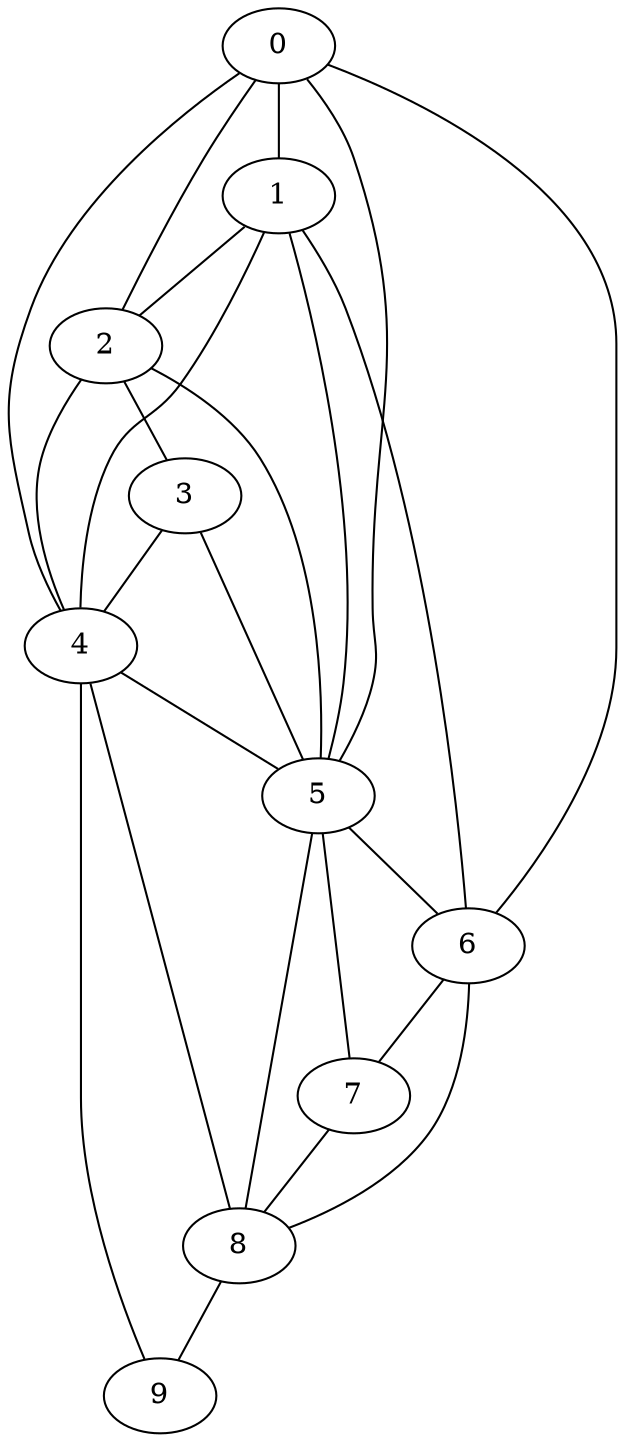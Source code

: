 graph G {
   8 -- 9
   0 -- 1
   0 -- 2
   0 -- 4
   0 -- 5
   0 -- 6
   1 -- 2
   1 -- 4
   1 -- 5
   1 -- 6
   2 -- 3
   2 -- 4
   2 -- 5
   3 -- 4
   3 -- 5
   4 -- 8
   4 -- 9
   4 -- 5
   5 -- 8
   5 -- 6
   5 -- 7
   6 -- 8
   6 -- 7
   7 -- 8
}
